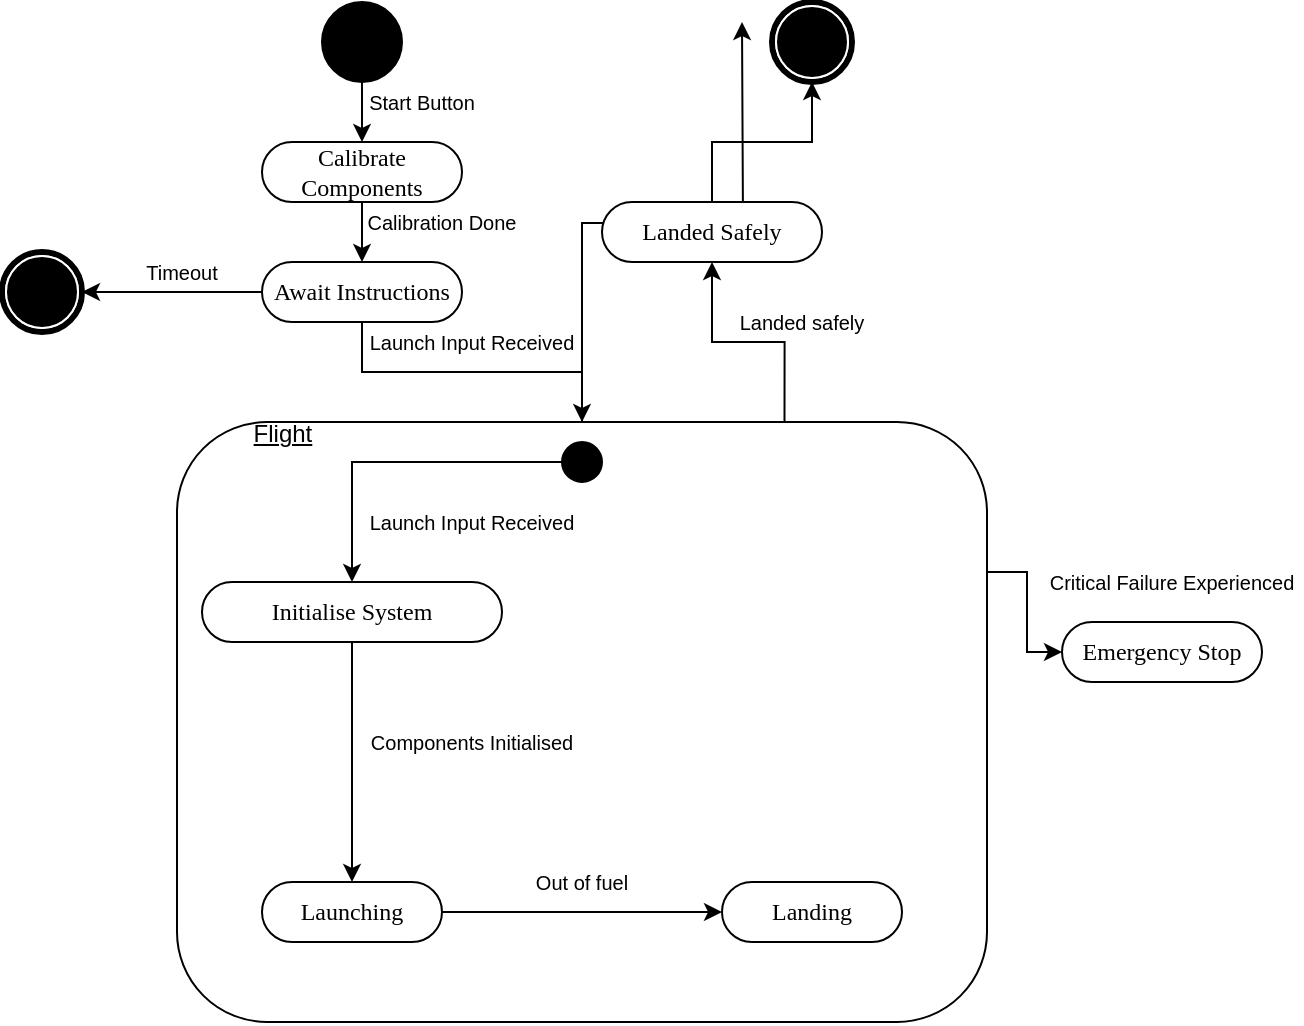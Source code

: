 <mxfile version="13.1.14" type="device"><diagram name="Page-1" id="0783ab3e-0a74-02c8-0abd-f7b4e66b4bec"><mxGraphModel dx="340" dy="1087" grid="1" gridSize="10" guides="1" tooltips="1" connect="1" arrows="1" fold="1" page="1" pageScale="1" pageWidth="850" pageHeight="1100" background="#ffffff" math="0" shadow="0"><root><mxCell id="0"/><mxCell id="1" parent="0"/><mxCell id="4SslwI9pb-yvxqjK2WWK-11" style="edgeStyle=orthogonalEdgeStyle;rounded=0;orthogonalLoop=1;jettySize=auto;html=1;exitX=1;exitY=0.25;exitDx=0;exitDy=0;" edge="1" parent="1" source="4SslwI9pb-yvxqjK2WWK-9" target="4SslwI9pb-yvxqjK2WWK-5"><mxGeometry relative="1" as="geometry"/></mxCell><mxCell id="4SslwI9pb-yvxqjK2WWK-27" style="edgeStyle=orthogonalEdgeStyle;rounded=0;orthogonalLoop=1;jettySize=auto;html=1;exitX=0.75;exitY=0;exitDx=0;exitDy=0;" edge="1" parent="1" source="4SslwI9pb-yvxqjK2WWK-9" target="4SslwI9pb-yvxqjK2WWK-24"><mxGeometry relative="1" as="geometry"/></mxCell><mxCell id="4SslwI9pb-yvxqjK2WWK-40" style="edgeStyle=orthogonalEdgeStyle;rounded=0;orthogonalLoop=1;jettySize=auto;html=1;" edge="1" parent="1" source="4SslwI9pb-yvxqjK2WWK-9"><mxGeometry relative="1" as="geometry"><mxPoint x="1420" y="70" as="targetPoint"/></mxGeometry></mxCell><mxCell id="4SslwI9pb-yvxqjK2WWK-9" value="&lt;u&gt;Flight&lt;/u&gt;&lt;span&gt;&amp;nbsp; &amp;nbsp; &amp;nbsp; &amp;nbsp; &amp;nbsp; &amp;nbsp; &amp;nbsp; &amp;nbsp; &amp;nbsp; &amp;nbsp; &amp;nbsp; &amp;nbsp; &amp;nbsp; &amp;nbsp; &amp;nbsp; &amp;nbsp; &amp;nbsp; &amp;nbsp; &amp;nbsp; &amp;nbsp; &amp;nbsp; &amp;nbsp; &amp;nbsp; &amp;nbsp; &amp;nbsp; &amp;nbsp; &amp;nbsp; &amp;nbsp; &amp;nbsp; &amp;nbsp; &amp;nbsp; &amp;nbsp; &amp;nbsp; &amp;nbsp; &amp;nbsp; &amp;nbsp; &amp;nbsp; &amp;nbsp; &amp;nbsp; &amp;nbsp; &amp;nbsp; &amp;nbsp; &amp;nbsp; &amp;nbsp; &amp;nbsp;&amp;nbsp;&lt;br&gt;&lt;br&gt;&lt;br&gt;&lt;br&gt;&lt;br&gt;&lt;br&gt;&lt;br&gt;&lt;br&gt;&lt;br&gt;&lt;br&gt;&lt;br&gt;&lt;br&gt;&lt;br&gt;&lt;br&gt;&lt;br&gt;&lt;br&gt;&lt;br&gt;&lt;br&gt;&lt;br&gt;&lt;br&gt;&lt;br&gt;&lt;/span&gt;" style="rounded=1;whiteSpace=wrap;html=1;" vertex="1" parent="1"><mxGeometry x="1137.5" y="270" width="405" height="300" as="geometry"/></mxCell><mxCell id="4SslwI9pb-yvxqjK2WWK-21" style="edgeStyle=orthogonalEdgeStyle;rounded=0;orthogonalLoop=1;jettySize=auto;html=1;entryX=0.5;entryY=0;entryDx=0;entryDy=0;" edge="1" parent="1" source="4SslwI9pb-yvxqjK2WWK-1" target="4SslwI9pb-yvxqjK2WWK-4"><mxGeometry relative="1" as="geometry"/></mxCell><mxCell id="4SslwI9pb-yvxqjK2WWK-1" value="" style="ellipse;whiteSpace=wrap;html=1;rounded=0;shadow=0;comic=0;labelBackgroundColor=none;strokeWidth=1;fillColor=#000000;fontFamily=Verdana;fontSize=12;align=center;" vertex="1" parent="1"><mxGeometry x="1210" y="60" width="40" height="40" as="geometry"/></mxCell><mxCell id="4SslwI9pb-yvxqjK2WWK-22" style="edgeStyle=orthogonalEdgeStyle;rounded=0;orthogonalLoop=1;jettySize=auto;html=1;" edge="1" parent="1" source="4SslwI9pb-yvxqjK2WWK-4" target="4SslwI9pb-yvxqjK2WWK-20"><mxGeometry relative="1" as="geometry"/></mxCell><mxCell id="4SslwI9pb-yvxqjK2WWK-4" value="Calibrate Components" style="rounded=1;whiteSpace=wrap;html=1;shadow=0;comic=0;labelBackgroundColor=none;strokeWidth=1;fontFamily=Verdana;fontSize=12;align=center;arcSize=50;" vertex="1" parent="1"><mxGeometry x="1180" y="130" width="100" height="30" as="geometry"/></mxCell><mxCell id="4SslwI9pb-yvxqjK2WWK-5" value="Emergency Stop" style="rounded=1;whiteSpace=wrap;html=1;shadow=0;comic=0;labelBackgroundColor=none;strokeWidth=1;fontFamily=Verdana;fontSize=12;align=center;arcSize=50;" vertex="1" parent="1"><mxGeometry x="1580" y="370" width="100" height="30" as="geometry"/></mxCell><mxCell id="4SslwI9pb-yvxqjK2WWK-14" style="edgeStyle=orthogonalEdgeStyle;rounded=0;orthogonalLoop=1;jettySize=auto;html=1;exitX=0.5;exitY=1;exitDx=0;exitDy=0;" edge="1" parent="1" source="4SslwI9pb-yvxqjK2WWK-6" target="4SslwI9pb-yvxqjK2WWK-7"><mxGeometry relative="1" as="geometry"/></mxCell><mxCell id="4SslwI9pb-yvxqjK2WWK-6" value="Initialise System" style="rounded=1;whiteSpace=wrap;html=1;shadow=0;comic=0;labelBackgroundColor=none;strokeWidth=1;fontFamily=Verdana;fontSize=12;align=center;arcSize=50;" vertex="1" parent="1"><mxGeometry x="1150" y="350" width="150" height="30" as="geometry"/></mxCell><mxCell id="4SslwI9pb-yvxqjK2WWK-17" style="edgeStyle=orthogonalEdgeStyle;rounded=0;orthogonalLoop=1;jettySize=auto;html=1;exitX=1;exitY=0.5;exitDx=0;exitDy=0;entryX=0;entryY=0.5;entryDx=0;entryDy=0;" edge="1" parent="1" source="4SslwI9pb-yvxqjK2WWK-7" target="4SslwI9pb-yvxqjK2WWK-16"><mxGeometry relative="1" as="geometry"/></mxCell><mxCell id="4SslwI9pb-yvxqjK2WWK-7" value="Launching" style="rounded=1;whiteSpace=wrap;html=1;shadow=0;comic=0;labelBackgroundColor=none;strokeWidth=1;fontFamily=Verdana;fontSize=12;align=center;arcSize=50;" vertex="1" parent="1"><mxGeometry x="1180" y="500" width="90" height="30" as="geometry"/></mxCell><mxCell id="4SslwI9pb-yvxqjK2WWK-18" style="edgeStyle=orthogonalEdgeStyle;rounded=0;orthogonalLoop=1;jettySize=auto;html=1;exitX=0;exitY=0.5;exitDx=0;exitDy=0;" edge="1" parent="1" source="4SslwI9pb-yvxqjK2WWK-12" target="4SslwI9pb-yvxqjK2WWK-6"><mxGeometry relative="1" as="geometry"/></mxCell><mxCell id="4SslwI9pb-yvxqjK2WWK-12" value="" style="ellipse;whiteSpace=wrap;html=1;rounded=0;shadow=0;comic=0;labelBackgroundColor=none;strokeWidth=1;fillColor=#000000;fontFamily=Verdana;fontSize=12;align=center;" vertex="1" parent="1"><mxGeometry x="1330" y="280" width="20" height="20" as="geometry"/></mxCell><mxCell id="4SslwI9pb-yvxqjK2WWK-16" value="Landing" style="rounded=1;whiteSpace=wrap;html=1;shadow=0;comic=0;labelBackgroundColor=none;strokeWidth=1;fontFamily=Verdana;fontSize=12;align=center;arcSize=50;" vertex="1" parent="1"><mxGeometry x="1410" y="500" width="90" height="30" as="geometry"/></mxCell><mxCell id="4SslwI9pb-yvxqjK2WWK-23" style="edgeStyle=orthogonalEdgeStyle;rounded=0;orthogonalLoop=1;jettySize=auto;html=1;" edge="1" parent="1" source="4SslwI9pb-yvxqjK2WWK-20" target="4SslwI9pb-yvxqjK2WWK-9"><mxGeometry relative="1" as="geometry"/></mxCell><mxCell id="4SslwI9pb-yvxqjK2WWK-33" style="edgeStyle=orthogonalEdgeStyle;rounded=0;orthogonalLoop=1;jettySize=auto;html=1;entryX=1;entryY=0.5;entryDx=0;entryDy=0;" edge="1" parent="1" source="4SslwI9pb-yvxqjK2WWK-20" target="4SslwI9pb-yvxqjK2WWK-32"><mxGeometry relative="1" as="geometry"/></mxCell><mxCell id="4SslwI9pb-yvxqjK2WWK-20" value="Await Instructions" style="rounded=1;whiteSpace=wrap;html=1;shadow=0;comic=0;labelBackgroundColor=none;strokeWidth=1;fontFamily=Verdana;fontSize=12;align=center;arcSize=50;" vertex="1" parent="1"><mxGeometry x="1180" y="190" width="100" height="30" as="geometry"/></mxCell><mxCell id="4SslwI9pb-yvxqjK2WWK-26" style="edgeStyle=orthogonalEdgeStyle;rounded=0;orthogonalLoop=1;jettySize=auto;html=1;exitX=0.5;exitY=0;exitDx=0;exitDy=0;entryX=0.5;entryY=1;entryDx=0;entryDy=0;" edge="1" parent="1" source="4SslwI9pb-yvxqjK2WWK-24" target="4SslwI9pb-yvxqjK2WWK-25"><mxGeometry relative="1" as="geometry"/></mxCell><mxCell id="4SslwI9pb-yvxqjK2WWK-24" value="Landed Safely" style="rounded=1;whiteSpace=wrap;html=1;shadow=0;comic=0;labelBackgroundColor=none;strokeWidth=1;fontFamily=Verdana;fontSize=12;align=center;arcSize=50;" vertex="1" parent="1"><mxGeometry x="1350" y="160" width="110" height="30" as="geometry"/></mxCell><mxCell id="4SslwI9pb-yvxqjK2WWK-25" value="" style="shape=mxgraph.bpmn.shape;html=1;verticalLabelPosition=bottom;labelBackgroundColor=#ffffff;verticalAlign=top;perimeter=ellipsePerimeter;outline=end;symbol=terminate;rounded=0;shadow=0;comic=0;strokeWidth=1;fontFamily=Verdana;fontSize=12;align=center;" vertex="1" parent="1"><mxGeometry x="1435" y="60" width="40" height="40" as="geometry"/></mxCell><mxCell id="4SslwI9pb-yvxqjK2WWK-29" value="&lt;font style=&quot;font-size: 10px&quot;&gt;Start Button&lt;/font&gt;" style="text;html=1;strokeColor=none;fillColor=none;align=center;verticalAlign=middle;whiteSpace=wrap;rounded=0;" vertex="1" parent="1"><mxGeometry x="1220" y="100" width="80" height="20" as="geometry"/></mxCell><mxCell id="4SslwI9pb-yvxqjK2WWK-30" value="&lt;font style=&quot;font-size: 10px&quot;&gt;Calibration Done&lt;/font&gt;" style="text;html=1;strokeColor=none;fillColor=none;align=center;verticalAlign=middle;whiteSpace=wrap;rounded=0;" vertex="1" parent="1"><mxGeometry x="1230" y="160" width="80" height="20" as="geometry"/></mxCell><mxCell id="4SslwI9pb-yvxqjK2WWK-31" value="&lt;span style=&quot;font-size: 10px&quot;&gt;Launch Input Received&lt;/span&gt;" style="text;html=1;strokeColor=none;fillColor=none;align=center;verticalAlign=middle;whiteSpace=wrap;rounded=0;" vertex="1" parent="1"><mxGeometry x="1230" y="220" width="110" height="20" as="geometry"/></mxCell><mxCell id="4SslwI9pb-yvxqjK2WWK-32" value="" style="shape=mxgraph.bpmn.shape;html=1;verticalLabelPosition=bottom;labelBackgroundColor=#ffffff;verticalAlign=top;perimeter=ellipsePerimeter;outline=end;symbol=terminate;rounded=0;shadow=0;comic=0;strokeWidth=1;fontFamily=Verdana;fontSize=12;align=center;" vertex="1" parent="1"><mxGeometry x="1050" y="185" width="40" height="40" as="geometry"/></mxCell><mxCell id="4SslwI9pb-yvxqjK2WWK-34" value="&lt;font style=&quot;font-size: 10px&quot;&gt;Timeout&lt;/font&gt;" style="text;html=1;strokeColor=none;fillColor=none;align=center;verticalAlign=middle;whiteSpace=wrap;rounded=0;" vertex="1" parent="1"><mxGeometry x="1100" y="185" width="80" height="20" as="geometry"/></mxCell><mxCell id="4SslwI9pb-yvxqjK2WWK-35" value="&lt;span style=&quot;font-size: 10px&quot;&gt;Launch Input Received&lt;/span&gt;" style="text;html=1;strokeColor=none;fillColor=none;align=center;verticalAlign=middle;whiteSpace=wrap;rounded=0;" vertex="1" parent="1"><mxGeometry x="1230" y="310" width="110" height="20" as="geometry"/></mxCell><mxCell id="4SslwI9pb-yvxqjK2WWK-36" value="&lt;span style=&quot;font-size: 10px&quot;&gt;Components Initialised&lt;/span&gt;" style="text;html=1;strokeColor=none;fillColor=none;align=center;verticalAlign=middle;whiteSpace=wrap;rounded=0;" vertex="1" parent="1"><mxGeometry x="1230" y="420" width="110" height="20" as="geometry"/></mxCell><mxCell id="4SslwI9pb-yvxqjK2WWK-37" value="&lt;span style=&quot;font-size: 10px&quot;&gt;Out of fuel&lt;/span&gt;" style="text;html=1;strokeColor=none;fillColor=none;align=center;verticalAlign=middle;whiteSpace=wrap;rounded=0;" vertex="1" parent="1"><mxGeometry x="1285" y="490" width="110" height="20" as="geometry"/></mxCell><mxCell id="4SslwI9pb-yvxqjK2WWK-38" value="&lt;span style=&quot;font-size: 10px&quot;&gt;Landed safely&lt;/span&gt;" style="text;html=1;strokeColor=none;fillColor=none;align=center;verticalAlign=middle;whiteSpace=wrap;rounded=0;" vertex="1" parent="1"><mxGeometry x="1410" y="210" width="80" height="20" as="geometry"/></mxCell><mxCell id="4SslwI9pb-yvxqjK2WWK-39" value="&lt;span style=&quot;font-size: 10px&quot;&gt;Critical Failure Experienced&lt;/span&gt;" style="text;html=1;strokeColor=none;fillColor=none;align=center;verticalAlign=middle;whiteSpace=wrap;rounded=0;" vertex="1" parent="1"><mxGeometry x="1570" y="340" width="130" height="20" as="geometry"/></mxCell></root></mxGraphModel></diagram></mxfile>